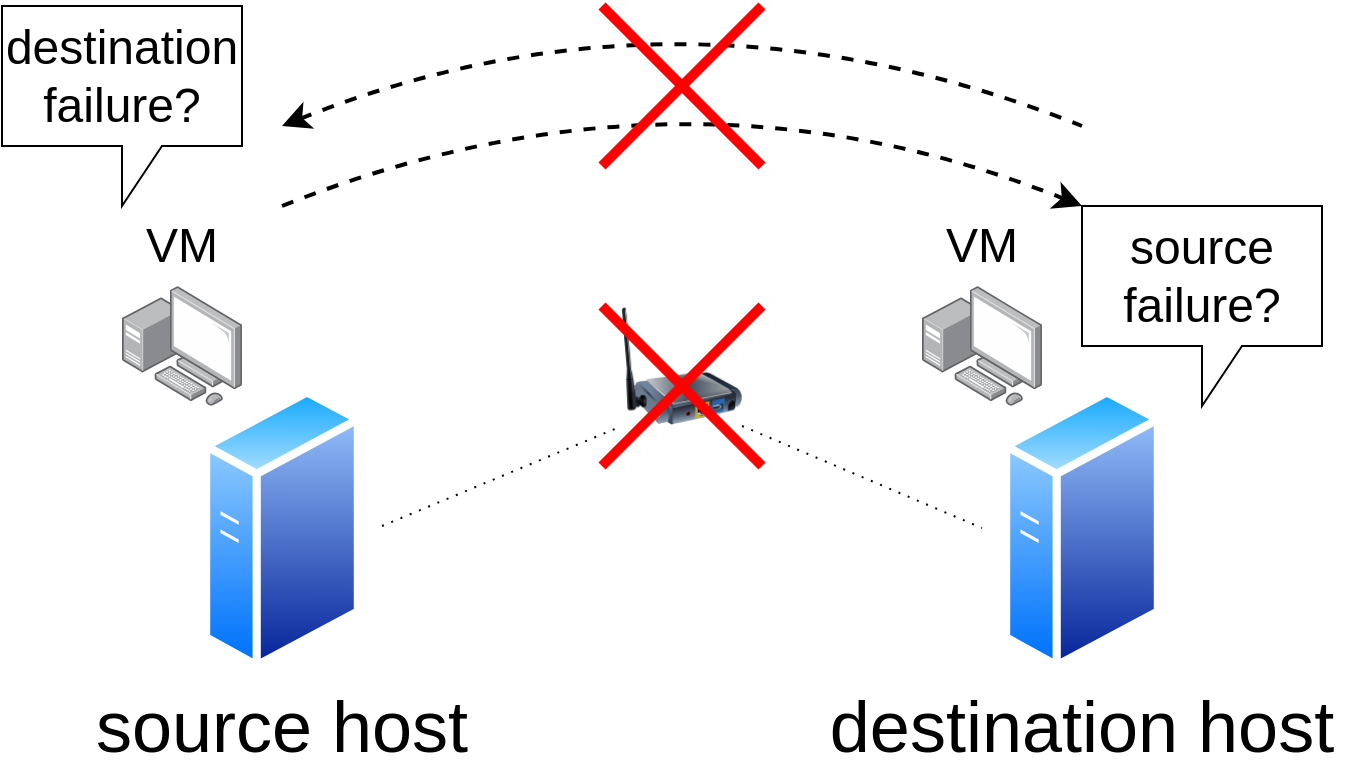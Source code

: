 <mxfile version="21.6.1" type="github">
  <diagram name="第 1 页" id="edSXSkxVlyS-k3GZBUGD">
    <mxGraphModel dx="2019" dy="1155" grid="1" gridSize="10" guides="1" tooltips="1" connect="1" arrows="1" fold="1" page="1" pageScale="1" pageWidth="827" pageHeight="1169" math="0" shadow="0">
      <root>
        <mxCell id="0" />
        <mxCell id="1" parent="0" />
        <mxCell id="72AIxprbTylE_gcq-5f4-2" value="" style="image;aspect=fixed;perimeter=ellipsePerimeter;html=1;align=center;shadow=0;dashed=0;spacingTop=3;image=img/lib/active_directory/generic_server.svg;" vertex="1" parent="1">
          <mxGeometry x="180" y="410" width="80" height="142.86" as="geometry" />
        </mxCell>
        <mxCell id="72AIxprbTylE_gcq-5f4-3" value="" style="image;aspect=fixed;perimeter=ellipsePerimeter;html=1;align=center;shadow=0;dashed=0;spacingTop=3;image=img/lib/active_directory/generic_server.svg;" vertex="1" parent="1">
          <mxGeometry x="580" y="410" width="80" height="142.86" as="geometry" />
        </mxCell>
        <mxCell id="72AIxprbTylE_gcq-5f4-4" value="&lt;font style=&quot;font-size: 36px;&quot;&gt;source host&lt;/font&gt;" style="text;html=1;strokeColor=none;fillColor=none;align=center;verticalAlign=middle;whiteSpace=wrap;rounded=0;" vertex="1" parent="1">
          <mxGeometry x="120" y="560" width="200" height="40" as="geometry" />
        </mxCell>
        <mxCell id="72AIxprbTylE_gcq-5f4-5" value="&lt;font style=&quot;font-size: 36px;&quot;&gt;destination host&lt;/font&gt;" style="text;html=1;strokeColor=none;fillColor=none;align=center;verticalAlign=middle;whiteSpace=wrap;rounded=0;" vertex="1" parent="1">
          <mxGeometry x="480" y="560" width="280" height="40" as="geometry" />
        </mxCell>
        <mxCell id="72AIxprbTylE_gcq-5f4-6" value="" style="image;points=[];aspect=fixed;html=1;align=center;shadow=0;dashed=0;image=img/lib/allied_telesis/computer_and_terminals/Personal_Computer_with_Server.svg;" vertex="1" parent="1">
          <mxGeometry x="140" y="360" width="60" height="60" as="geometry" />
        </mxCell>
        <mxCell id="72AIxprbTylE_gcq-5f4-7" value="" style="image;points=[];aspect=fixed;html=1;align=center;shadow=0;dashed=0;image=img/lib/allied_telesis/computer_and_terminals/Personal_Computer_with_Server.svg;" vertex="1" parent="1">
          <mxGeometry x="540" y="360" width="60" height="60" as="geometry" />
        </mxCell>
        <mxCell id="72AIxprbTylE_gcq-5f4-8" value="" style="image;html=1;image=img/lib/clip_art/networking/Print_Server_Wireless_128x128.png" vertex="1" parent="1">
          <mxGeometry x="390" y="370" width="60" height="60" as="geometry" />
        </mxCell>
        <mxCell id="72AIxprbTylE_gcq-5f4-9" value="" style="endArrow=none;html=1;rounded=0;entryX=0;entryY=1;entryDx=0;entryDy=0;dashed=1;dashPattern=1 4;" edge="1" parent="1" target="72AIxprbTylE_gcq-5f4-8">
          <mxGeometry width="50" height="50" relative="1" as="geometry">
            <mxPoint x="270" y="480" as="sourcePoint" />
            <mxPoint x="380" y="440" as="targetPoint" />
          </mxGeometry>
        </mxCell>
        <mxCell id="72AIxprbTylE_gcq-5f4-10" value="" style="endArrow=none;html=1;rounded=0;exitX=1;exitY=1;exitDx=0;exitDy=0;dashed=1;dashPattern=1 4;" edge="1" parent="1" source="72AIxprbTylE_gcq-5f4-8">
          <mxGeometry width="50" height="50" relative="1" as="geometry">
            <mxPoint x="430" y="520" as="sourcePoint" />
            <mxPoint x="570" y="481" as="targetPoint" />
          </mxGeometry>
        </mxCell>
        <mxCell id="72AIxprbTylE_gcq-5f4-12" value="&lt;font style=&quot;font-size: 24px;&quot;&gt;VM&lt;/font&gt;" style="text;html=1;strokeColor=none;fillColor=none;align=center;verticalAlign=middle;whiteSpace=wrap;rounded=0;" vertex="1" parent="1">
          <mxGeometry x="140" y="320" width="60" height="40" as="geometry" />
        </mxCell>
        <mxCell id="72AIxprbTylE_gcq-5f4-13" value="&lt;font style=&quot;font-size: 24px;&quot;&gt;VM&lt;/font&gt;" style="text;html=1;strokeColor=none;fillColor=none;align=center;verticalAlign=middle;whiteSpace=wrap;rounded=0;" vertex="1" parent="1">
          <mxGeometry x="540" y="320" width="60" height="40" as="geometry" />
        </mxCell>
        <mxCell id="72AIxprbTylE_gcq-5f4-15" value="" style="curved=1;endArrow=none;html=1;rounded=0;dashed=1;endSize=8;startSize=8;strokeWidth=2;startArrow=classic;startFill=1;endFill=0;" edge="1" parent="1">
          <mxGeometry width="50" height="50" relative="1" as="geometry">
            <mxPoint x="220" y="280" as="sourcePoint" />
            <mxPoint x="620" y="280" as="targetPoint" />
            <Array as="points">
              <mxPoint x="420" y="200" />
            </Array>
          </mxGeometry>
        </mxCell>
        <mxCell id="72AIxprbTylE_gcq-5f4-22" value="" style="curved=1;endArrow=classic;html=1;rounded=0;dashed=1;endSize=8;startSize=8;strokeWidth=2;" edge="1" parent="1">
          <mxGeometry width="50" height="50" relative="1" as="geometry">
            <mxPoint x="220" y="320" as="sourcePoint" />
            <mxPoint x="620" y="320" as="targetPoint" />
            <Array as="points">
              <mxPoint x="420" y="240" />
            </Array>
          </mxGeometry>
        </mxCell>
        <mxCell id="72AIxprbTylE_gcq-5f4-23" value="" style="endArrow=none;html=1;rounded=0;strokeWidth=5;strokeColor=#FF0000;" edge="1" parent="1">
          <mxGeometry width="50" height="50" relative="1" as="geometry">
            <mxPoint x="380" y="450.0" as="sourcePoint" />
            <mxPoint x="460" y="370.0" as="targetPoint" />
          </mxGeometry>
        </mxCell>
        <mxCell id="72AIxprbTylE_gcq-5f4-24" value="" style="endArrow=none;html=1;rounded=0;strokeWidth=5;strokeColor=#FF0000;" edge="1" parent="1">
          <mxGeometry width="50" height="50" relative="1" as="geometry">
            <mxPoint x="460" y="450.0" as="sourcePoint" />
            <mxPoint x="380" y="370.0" as="targetPoint" />
          </mxGeometry>
        </mxCell>
        <mxCell id="72AIxprbTylE_gcq-5f4-25" value="" style="endArrow=none;html=1;rounded=0;strokeWidth=5;strokeColor=#FF0000;" edge="1" parent="1">
          <mxGeometry width="50" height="50" relative="1" as="geometry">
            <mxPoint x="380" y="300.0" as="sourcePoint" />
            <mxPoint x="460" y="220.0" as="targetPoint" />
          </mxGeometry>
        </mxCell>
        <mxCell id="72AIxprbTylE_gcq-5f4-26" value="" style="endArrow=none;html=1;rounded=0;strokeWidth=5;strokeColor=#FF0000;" edge="1" parent="1">
          <mxGeometry width="50" height="50" relative="1" as="geometry">
            <mxPoint x="460" y="300.0" as="sourcePoint" />
            <mxPoint x="380" y="220.0" as="targetPoint" />
          </mxGeometry>
        </mxCell>
        <mxCell id="72AIxprbTylE_gcq-5f4-27" value="&lt;font style=&quot;font-size: 24px;&quot;&gt;destination failure?&lt;/font&gt;" style="shape=callout;whiteSpace=wrap;html=1;perimeter=calloutPerimeter;" vertex="1" parent="1">
          <mxGeometry x="80" y="220" width="120" height="100" as="geometry" />
        </mxCell>
        <mxCell id="72AIxprbTylE_gcq-5f4-28" value="&lt;font style=&quot;font-size: 24px;&quot;&gt;source failure?&lt;/font&gt;" style="shape=callout;whiteSpace=wrap;html=1;perimeter=calloutPerimeter;" vertex="1" parent="1">
          <mxGeometry x="620" y="320" width="120" height="100" as="geometry" />
        </mxCell>
      </root>
    </mxGraphModel>
  </diagram>
</mxfile>
